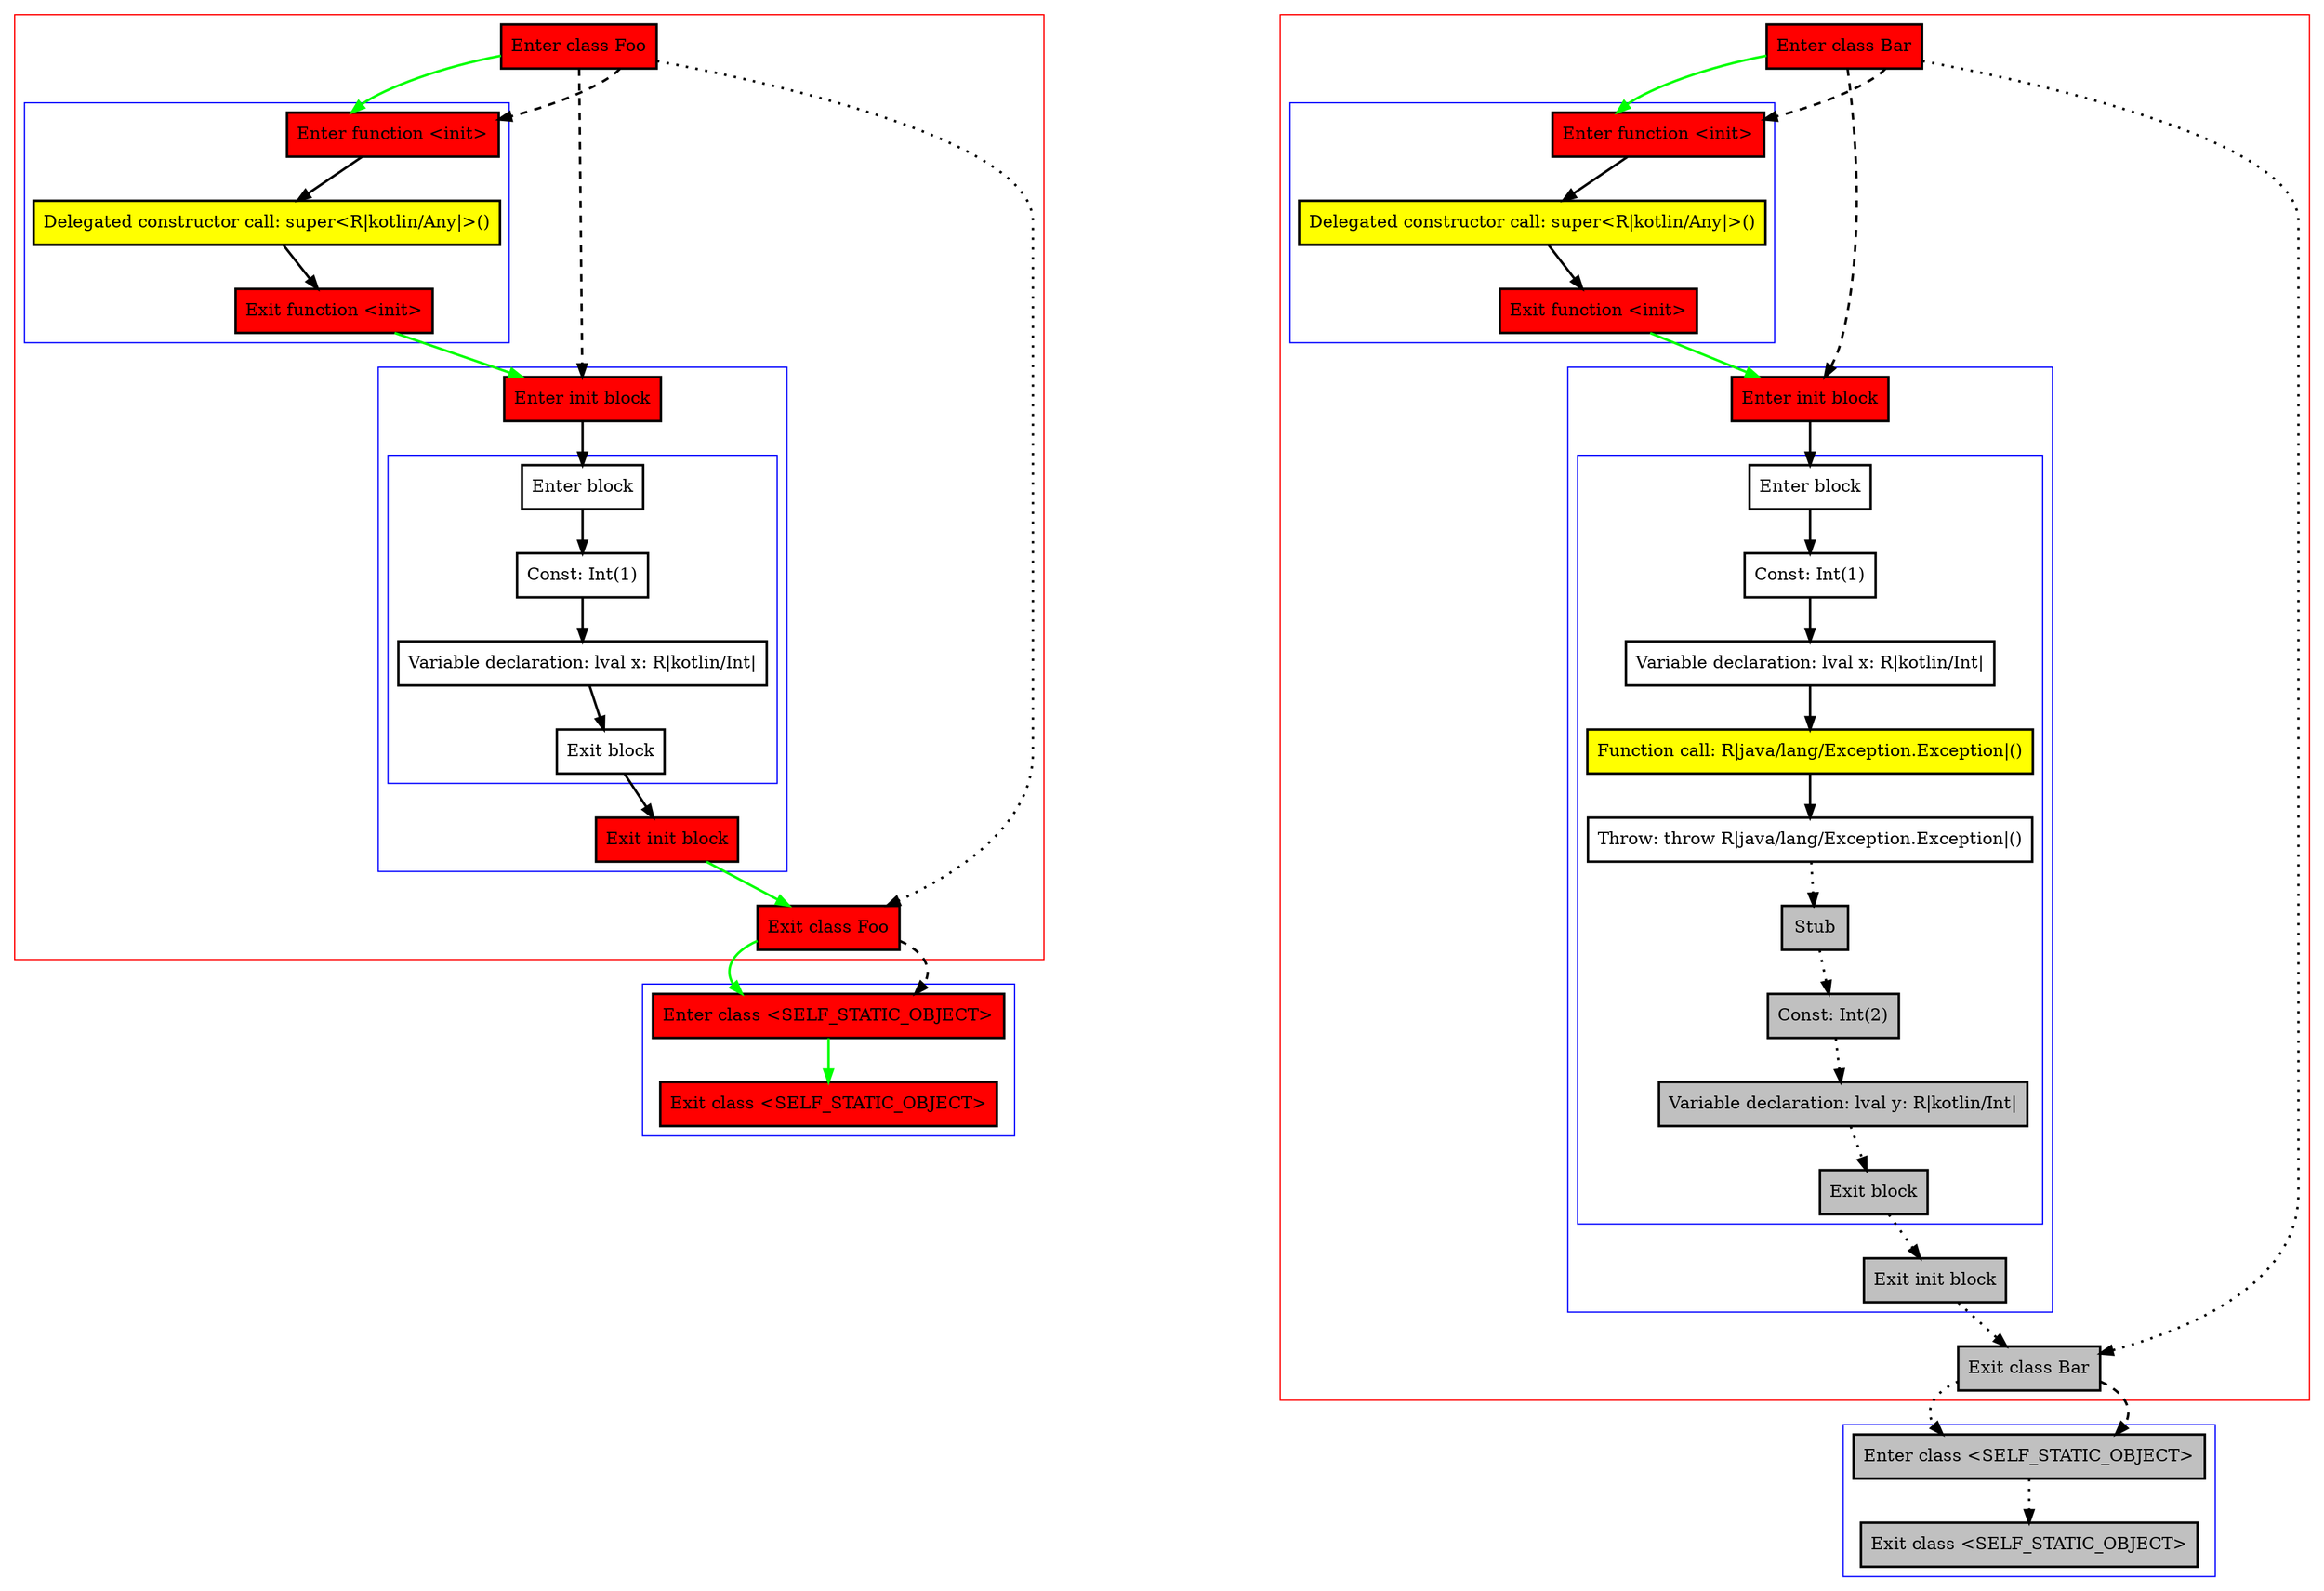 digraph initBlock_kt {
    graph [nodesep=3]
    node [shape=box penwidth=2]
    edge [penwidth=2]

    subgraph cluster_0 {
        color=red
        0 [label="Enter class Foo" style="filled" fillcolor=red];
        subgraph cluster_1 {
            color=blue
            1 [label="Enter function <init>" style="filled" fillcolor=red];
            2 [label="Delegated constructor call: super<R|kotlin/Any|>()" style="filled" fillcolor=yellow];
            3 [label="Exit function <init>" style="filled" fillcolor=red];
        }
        subgraph cluster_2 {
            color=blue
            4 [label="Enter init block" style="filled" fillcolor=red];
            subgraph cluster_3 {
                color=blue
                5 [label="Enter block"];
                6 [label="Const: Int(1)"];
                7 [label="Variable declaration: lval x: R|kotlin/Int|"];
                8 [label="Exit block"];
            }
            9 [label="Exit init block" style="filled" fillcolor=red];
        }
        10 [label="Exit class Foo" style="filled" fillcolor=red];
    }
    subgraph cluster_4 {
        color=blue
        11 [label="Enter class <SELF_STATIC_OBJECT>" style="filled" fillcolor=red];
        12 [label="Exit class <SELF_STATIC_OBJECT>" style="filled" fillcolor=red];
    }
    0 -> {1} [color=green];
    0 -> {10} [style=dotted];
    0 -> {1 4} [style=dashed];
    1 -> {2};
    2 -> {3};
    3 -> {4} [color=green];
    4 -> {5};
    5 -> {6};
    6 -> {7};
    7 -> {8};
    8 -> {9};
    9 -> {10} [color=green];
    10 -> {11} [color=green];
    10 -> {11} [style=dashed];
    11 -> {12} [color=green];

    subgraph cluster_5 {
        color=red
        13 [label="Enter class Bar" style="filled" fillcolor=red];
        subgraph cluster_6 {
            color=blue
            14 [label="Enter function <init>" style="filled" fillcolor=red];
            15 [label="Delegated constructor call: super<R|kotlin/Any|>()" style="filled" fillcolor=yellow];
            16 [label="Exit function <init>" style="filled" fillcolor=red];
        }
        subgraph cluster_7 {
            color=blue
            17 [label="Enter init block" style="filled" fillcolor=red];
            subgraph cluster_8 {
                color=blue
                18 [label="Enter block"];
                19 [label="Const: Int(1)"];
                20 [label="Variable declaration: lval x: R|kotlin/Int|"];
                21 [label="Function call: R|java/lang/Exception.Exception|()" style="filled" fillcolor=yellow];
                22 [label="Throw: throw R|java/lang/Exception.Exception|()"];
                23 [label="Stub" style="filled" fillcolor=gray];
                24 [label="Const: Int(2)" style="filled" fillcolor=gray];
                25 [label="Variable declaration: lval y: R|kotlin/Int|" style="filled" fillcolor=gray];
                26 [label="Exit block" style="filled" fillcolor=gray];
            }
            27 [label="Exit init block" style="filled" fillcolor=gray];
        }
        28 [label="Exit class Bar" style="filled" fillcolor=gray];
    }
    subgraph cluster_9 {
        color=blue
        29 [label="Enter class <SELF_STATIC_OBJECT>" style="filled" fillcolor=gray];
        30 [label="Exit class <SELF_STATIC_OBJECT>" style="filled" fillcolor=gray];
    }
    13 -> {14} [color=green];
    13 -> {28} [style=dotted];
    13 -> {14 17} [style=dashed];
    14 -> {15};
    15 -> {16};
    16 -> {17} [color=green];
    17 -> {18};
    18 -> {19};
    19 -> {20};
    20 -> {21};
    21 -> {22};
    22 -> {23} [style=dotted];
    23 -> {24} [style=dotted];
    24 -> {25} [style=dotted];
    25 -> {26} [style=dotted];
    26 -> {27} [style=dotted];
    27 -> {28} [style=dotted];
    28 -> {29} [style=dotted];
    28 -> {29} [style=dashed];
    29 -> {30} [style=dotted];

}
